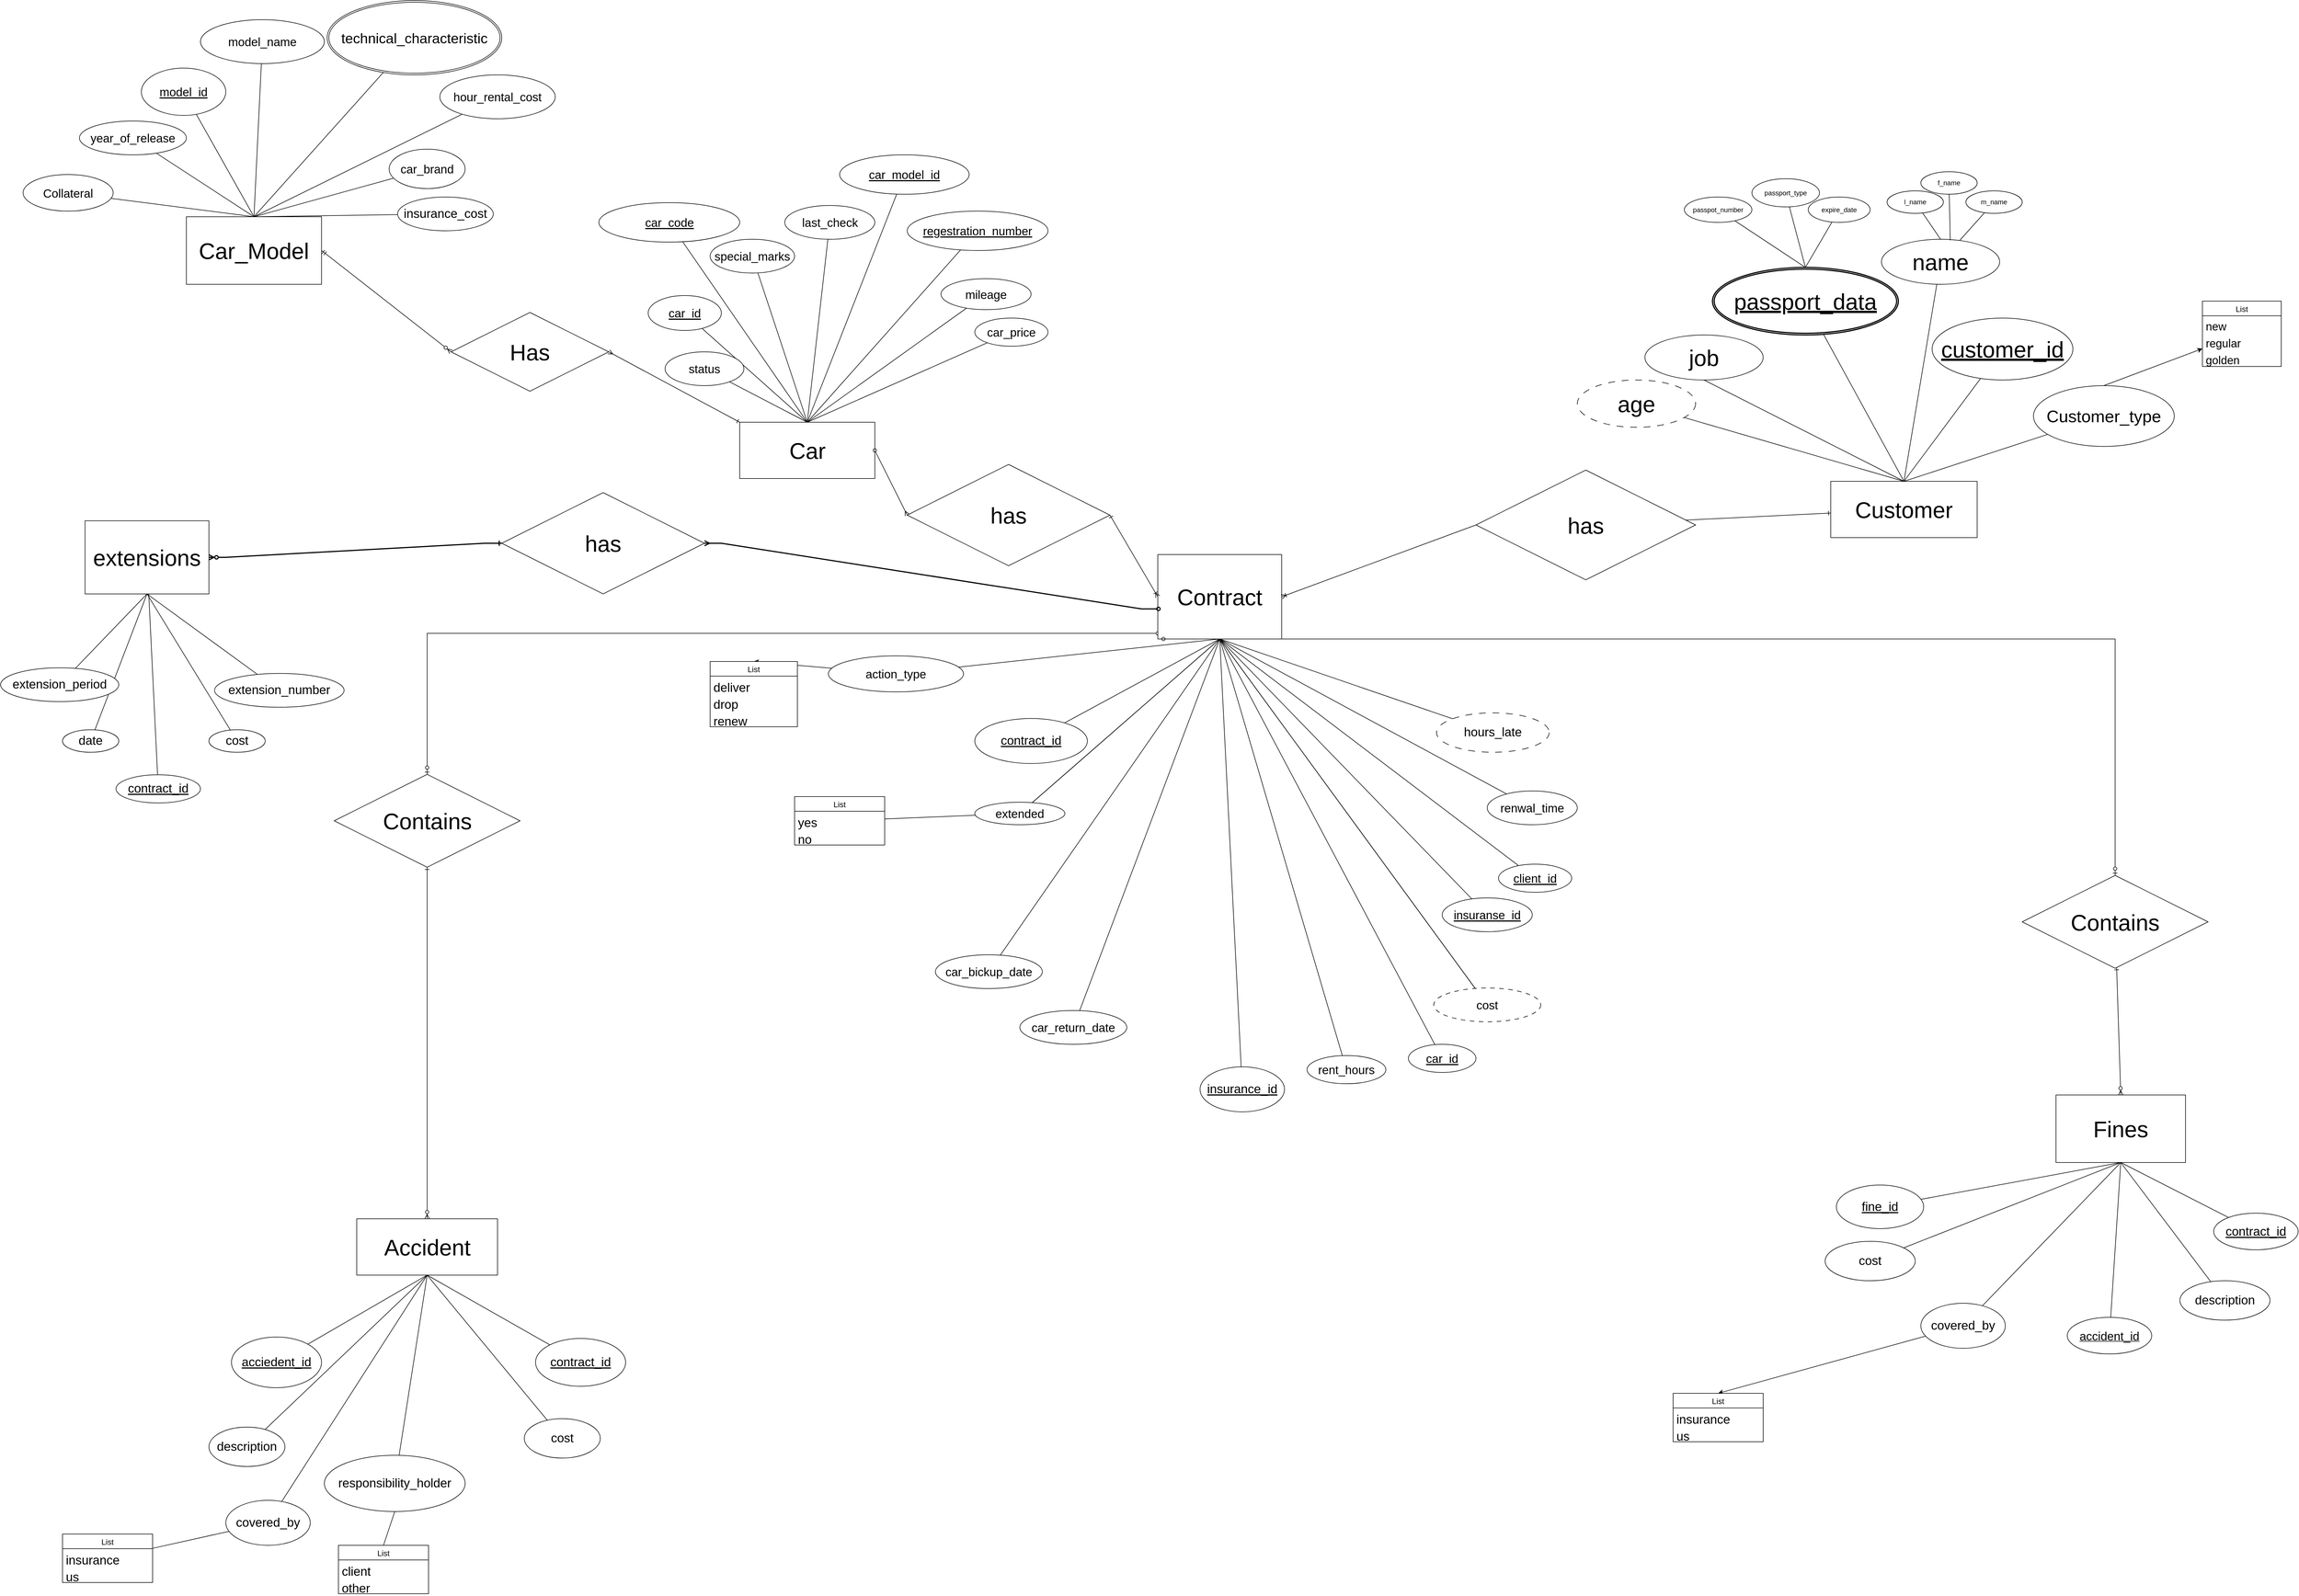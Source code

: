 <mxfile version="21.0.6" type="github">
  <diagram name="Page-1" id="c5Qs1fe_TahpSrvyswAb">
    <mxGraphModel dx="5080" dy="3020" grid="1" gridSize="10" guides="1" tooltips="1" connect="1" arrows="1" fold="1" page="1" pageScale="1" pageWidth="850" pageHeight="1100" math="0" shadow="0">
      <root>
        <mxCell id="0" />
        <mxCell id="1" parent="0" />
        <mxCell id="9st94taExiHI-cQ8P2Am-2" value="&lt;font style=&quot;font-size: 40px;&quot;&gt;Car_Model&lt;/font&gt;" style="whiteSpace=wrap;html=1;align=center;fontSize=21;" parent="1" vertex="1">
          <mxGeometry x="-1300" y="180" width="240" height="120" as="geometry" />
        </mxCell>
        <mxCell id="9st94taExiHI-cQ8P2Am-3" value="Car" style="whiteSpace=wrap;html=1;align=center;fontSize=40;" parent="1" vertex="1">
          <mxGeometry x="-317.5" y="545" width="240" height="100" as="geometry" />
        </mxCell>
        <mxCell id="WcMCKvuQIxu4KhQ1qgUN-300" style="rounded=0;orthogonalLoop=1;jettySize=auto;html=1;endArrow=none;endFill=0;startArrow=ERone;startFill=0;" edge="1" parent="1" source="wySBqlVNY9lb9sF1hxtn-12" target="WcMCKvuQIxu4KhQ1qgUN-299">
          <mxGeometry relative="1" as="geometry" />
        </mxCell>
        <mxCell id="wySBqlVNY9lb9sF1hxtn-12" value="&lt;font style=&quot;font-size: 40px;&quot;&gt;Customer&lt;/font&gt;" style="whiteSpace=wrap;html=1;align=center;fontSize=21;" parent="1" vertex="1">
          <mxGeometry x="1620" y="650" width="260" height="100" as="geometry" />
        </mxCell>
        <mxCell id="jrU6bskP71OSV7Gtdk1E-281" style="rounded=0;orthogonalLoop=1;jettySize=auto;html=1;fontSize=40;exitX=0.5;exitY=0;exitDx=0;exitDy=0;" parent="1" target="jrU6bskP71OSV7Gtdk1E-282" edge="1" source="WcMCKvuQIxu4KhQ1qgUN-325">
          <mxGeometry relative="1" as="geometry">
            <mxPoint x="1530" y="-149" as="targetPoint" />
            <mxPoint x="1530" y="31" as="sourcePoint" />
          </mxGeometry>
        </mxCell>
        <mxCell id="WcMCKvuQIxu4KhQ1qgUN-371" style="rounded=0;orthogonalLoop=1;jettySize=auto;html=1;entryX=0.5;entryY=0;entryDx=0;entryDy=0;edgeStyle=orthogonalEdgeStyle;endArrow=ERzeroToOne;endFill=0;startArrow=oval;startFill=0;" edge="1" parent="1" source="wySBqlVNY9lb9sF1hxtn-14" target="WcMCKvuQIxu4KhQ1qgUN-374">
          <mxGeometry relative="1" as="geometry">
            <Array as="points">
              <mxPoint x="-872" y="920" />
            </Array>
          </mxGeometry>
        </mxCell>
        <mxCell id="wySBqlVNY9lb9sF1hxtn-14" value="Contract" style="whiteSpace=wrap;html=1;align=center;fontSize=40;" parent="1" vertex="1">
          <mxGeometry x="425" y="780" width="220" height="150" as="geometry" />
        </mxCell>
        <mxCell id="jrU6bskP71OSV7Gtdk1E-21" value="" style="fontSize=12;html=1;endArrow=ERoneToMany;endFill=0;rounded=0;exitX=1;exitY=0.5;exitDx=0;exitDy=0;entryX=0;entryY=0.5;entryDx=0;entryDy=0;startArrow=ERone;startFill=0;" parent="1" source="WcMCKvuQIxu4KhQ1qgUN-200" target="wySBqlVNY9lb9sF1hxtn-14" edge="1">
          <mxGeometry width="100" height="100" relative="1" as="geometry">
            <mxPoint x="400" y="290" as="sourcePoint" />
            <mxPoint x="500" y="190" as="targetPoint" />
          </mxGeometry>
        </mxCell>
        <mxCell id="jrU6bskP71OSV7Gtdk1E-22" value="" style="fontSize=12;html=1;endArrow=ERoneToMany;endFill=0;rounded=0;exitX=0;exitY=0.5;exitDx=0;exitDy=0;entryX=1;entryY=0.5;entryDx=0;entryDy=0;" parent="1" source="WcMCKvuQIxu4KhQ1qgUN-299" target="wySBqlVNY9lb9sF1hxtn-14" edge="1">
          <mxGeometry width="100" height="100" relative="1" as="geometry">
            <mxPoint x="400" y="290" as="sourcePoint" />
            <mxPoint x="500" y="190" as="targetPoint" />
          </mxGeometry>
        </mxCell>
        <mxCell id="jrU6bskP71OSV7Gtdk1E-36" style="rounded=0;orthogonalLoop=1;jettySize=auto;html=1;fontSize=21;endArrow=none;endFill=0;entryX=0.5;entryY=0;entryDx=0;entryDy=0;" parent="1" source="jrU6bskP71OSV7Gtdk1E-35" target="9st94taExiHI-cQ8P2Am-2" edge="1">
          <mxGeometry relative="1" as="geometry" />
        </mxCell>
        <mxCell id="jrU6bskP71OSV7Gtdk1E-35" value="year_of_release" style="ellipse;whiteSpace=wrap;html=1;align=center;fontSize=21;" parent="1" vertex="1">
          <mxGeometry x="-1490" y="10" width="190" height="60" as="geometry" />
        </mxCell>
        <mxCell id="jrU6bskP71OSV7Gtdk1E-42" style="rounded=0;orthogonalLoop=1;jettySize=auto;html=1;entryX=0.5;entryY=0;entryDx=0;entryDy=0;fontSize=21;endArrow=none;endFill=0;" parent="1" source="jrU6bskP71OSV7Gtdk1E-38" target="9st94taExiHI-cQ8P2Am-2" edge="1">
          <mxGeometry relative="1" as="geometry" />
        </mxCell>
        <mxCell id="jrU6bskP71OSV7Gtdk1E-38" value="model_name" style="ellipse;whiteSpace=wrap;html=1;align=center;fontSize=21;" parent="1" vertex="1">
          <mxGeometry x="-1275" y="-170" width="220" height="78" as="geometry" />
        </mxCell>
        <mxCell id="jrU6bskP71OSV7Gtdk1E-44" style="rounded=0;orthogonalLoop=1;jettySize=auto;html=1;entryX=0.5;entryY=0;entryDx=0;entryDy=0;fontSize=21;endArrow=none;endFill=0;" parent="1" source="jrU6bskP71OSV7Gtdk1E-39" target="9st94taExiHI-cQ8P2Am-2" edge="1">
          <mxGeometry relative="1" as="geometry" />
        </mxCell>
        <mxCell id="jrU6bskP71OSV7Gtdk1E-39" value="car_brand" style="ellipse;whiteSpace=wrap;html=1;align=center;fontSize=21;" parent="1" vertex="1">
          <mxGeometry x="-940" y="60" width="135" height="70" as="geometry" />
        </mxCell>
        <mxCell id="jrU6bskP71OSV7Gtdk1E-41" style="rounded=0;orthogonalLoop=1;jettySize=auto;html=1;entryX=0.5;entryY=0;entryDx=0;entryDy=0;fontSize=21;endArrow=none;endFill=0;" parent="1" source="jrU6bskP71OSV7Gtdk1E-40" target="9st94taExiHI-cQ8P2Am-2" edge="1">
          <mxGeometry relative="1" as="geometry" />
        </mxCell>
        <mxCell id="jrU6bskP71OSV7Gtdk1E-40" value="model_id" style="ellipse;whiteSpace=wrap;html=1;align=center;fontStyle=4;fontSize=21;" parent="1" vertex="1">
          <mxGeometry x="-1380" y="-84" width="150" height="84" as="geometry" />
        </mxCell>
        <mxCell id="jrU6bskP71OSV7Gtdk1E-55" style="rounded=0;orthogonalLoop=1;jettySize=auto;html=1;fontSize=21;endArrow=none;endFill=0;entryX=0.5;entryY=0;entryDx=0;entryDy=0;" parent="1" source="jrU6bskP71OSV7Gtdk1E-45" target="9st94taExiHI-cQ8P2Am-3" edge="1">
          <mxGeometry relative="1" as="geometry" />
        </mxCell>
        <mxCell id="jrU6bskP71OSV7Gtdk1E-45" value="car_model_id" style="ellipse;whiteSpace=wrap;html=1;align=center;fontStyle=4;fontSize=21;" parent="1" vertex="1">
          <mxGeometry x="-140" y="70" width="230" height="70" as="geometry" />
        </mxCell>
        <mxCell id="jrU6bskP71OSV7Gtdk1E-57" style="rounded=0;orthogonalLoop=1;jettySize=auto;html=1;entryX=0.5;entryY=0;entryDx=0;entryDy=0;fontSize=21;endArrow=none;endFill=0;" parent="1" source="jrU6bskP71OSV7Gtdk1E-48" target="9st94taExiHI-cQ8P2Am-3" edge="1">
          <mxGeometry relative="1" as="geometry" />
        </mxCell>
        <mxCell id="jrU6bskP71OSV7Gtdk1E-48" value="mileage" style="ellipse;whiteSpace=wrap;html=1;align=center;fontSize=21;" parent="1" vertex="1">
          <mxGeometry x="40" y="290" width="160" height="55" as="geometry" />
        </mxCell>
        <mxCell id="jrU6bskP71OSV7Gtdk1E-59" style="rounded=0;orthogonalLoop=1;jettySize=auto;html=1;fontSize=21;endArrow=none;endFill=0;entryX=0.5;entryY=0;entryDx=0;entryDy=0;" parent="1" source="jrU6bskP71OSV7Gtdk1E-49" target="9st94taExiHI-cQ8P2Am-3" edge="1">
          <mxGeometry relative="1" as="geometry" />
        </mxCell>
        <mxCell id="jrU6bskP71OSV7Gtdk1E-49" value="&lt;u&gt;regestration_number&lt;/u&gt;" style="ellipse;whiteSpace=wrap;html=1;align=center;fontSize=21;" parent="1" vertex="1">
          <mxGeometry x="-20" y="170" width="250" height="70" as="geometry" />
        </mxCell>
        <mxCell id="jrU6bskP71OSV7Gtdk1E-61" style="rounded=0;orthogonalLoop=1;jettySize=auto;html=1;entryX=0.5;entryY=0;entryDx=0;entryDy=0;fontSize=21;endArrow=none;endFill=0;" parent="1" source="jrU6bskP71OSV7Gtdk1E-50" target="9st94taExiHI-cQ8P2Am-2" edge="1">
          <mxGeometry relative="1" as="geometry" />
        </mxCell>
        <mxCell id="jrU6bskP71OSV7Gtdk1E-50" value="hour_rental_cost" style="ellipse;whiteSpace=wrap;html=1;align=center;fontSize=21;" parent="1" vertex="1">
          <mxGeometry x="-850" y="-72" width="205" height="78" as="geometry" />
        </mxCell>
        <mxCell id="jrU6bskP71OSV7Gtdk1E-58" style="rounded=0;orthogonalLoop=1;jettySize=auto;html=1;entryX=0.5;entryY=0;entryDx=0;entryDy=0;fontSize=21;endArrow=none;endFill=0;" parent="1" source="jrU6bskP71OSV7Gtdk1E-51" target="9st94taExiHI-cQ8P2Am-3" edge="1">
          <mxGeometry relative="1" as="geometry" />
        </mxCell>
        <mxCell id="jrU6bskP71OSV7Gtdk1E-51" value="car_price" style="ellipse;whiteSpace=wrap;html=1;align=center;fontSize=21;" parent="1" vertex="1">
          <mxGeometry x="100" y="360" width="130" height="50" as="geometry" />
        </mxCell>
        <mxCell id="jrU6bskP71OSV7Gtdk1E-56" style="rounded=0;orthogonalLoop=1;jettySize=auto;html=1;fontSize=21;endArrow=none;endFill=0;entryX=0.5;entryY=0;entryDx=0;entryDy=0;" parent="1" source="jrU6bskP71OSV7Gtdk1E-52" target="9st94taExiHI-cQ8P2Am-3" edge="1">
          <mxGeometry relative="1" as="geometry" />
        </mxCell>
        <mxCell id="jrU6bskP71OSV7Gtdk1E-52" value="car_id" style="ellipse;whiteSpace=wrap;html=1;align=center;fontStyle=4;fontSize=21;" parent="1" vertex="1">
          <mxGeometry x="-480" y="320" width="130" height="62" as="geometry" />
        </mxCell>
        <mxCell id="jrU6bskP71OSV7Gtdk1E-53" value="" style="fontSize=12;html=1;endArrow=ERone;startArrow=ERmany;rounded=0;exitX=1;exitY=0.5;exitDx=0;exitDy=0;startFill=0;endFill=0;entryX=0;entryY=0;entryDx=0;entryDy=0;" parent="1" source="WcMCKvuQIxu4KhQ1qgUN-1" target="9st94taExiHI-cQ8P2Am-3" edge="1">
          <mxGeometry width="100" height="100" relative="1" as="geometry">
            <mxPoint x="-720" y="210" as="sourcePoint" />
            <mxPoint x="-280" y="700" as="targetPoint" />
          </mxGeometry>
        </mxCell>
        <mxCell id="jrU6bskP71OSV7Gtdk1E-66" style="rounded=0;orthogonalLoop=1;jettySize=auto;html=1;fontSize=21;endArrow=none;endFill=0;entryX=0.5;entryY=0;entryDx=0;entryDy=0;" parent="1" source="WcMCKvuQIxu4KhQ1qgUN-400" target="9st94taExiHI-cQ8P2Am-2" edge="1">
          <mxGeometry relative="1" as="geometry">
            <mxPoint x="-1052.629" y="8.846" as="sourcePoint" />
            <mxPoint x="-685" y="220" as="targetPoint" />
          </mxGeometry>
        </mxCell>
        <mxCell id="jrU6bskP71OSV7Gtdk1E-70" style="rounded=0;orthogonalLoop=1;jettySize=auto;html=1;entryX=0.5;entryY=0;entryDx=0;entryDy=0;fontSize=21;endArrow=none;endFill=0;" parent="1" source="jrU6bskP71OSV7Gtdk1E-67" target="9st94taExiHI-cQ8P2Am-3" edge="1">
          <mxGeometry relative="1" as="geometry" />
        </mxCell>
        <mxCell id="jrU6bskP71OSV7Gtdk1E-67" value="last_check" style="ellipse;whiteSpace=wrap;html=1;align=center;fontSize=21;" parent="1" vertex="1">
          <mxGeometry x="-237.5" y="160" width="160" height="60" as="geometry" />
        </mxCell>
        <mxCell id="jrU6bskP71OSV7Gtdk1E-74" style="rounded=0;orthogonalLoop=1;jettySize=auto;html=1;entryX=0.5;entryY=0;entryDx=0;entryDy=0;fontSize=21;endArrow=none;endFill=0;" parent="1" source="jrU6bskP71OSV7Gtdk1E-73" target="9st94taExiHI-cQ8P2Am-3" edge="1">
          <mxGeometry relative="1" as="geometry" />
        </mxCell>
        <mxCell id="jrU6bskP71OSV7Gtdk1E-73" value="special_marks" style="ellipse;whiteSpace=wrap;html=1;align=center;fontSize=21;" parent="1" vertex="1">
          <mxGeometry x="-370" y="220" width="150" height="60" as="geometry" />
        </mxCell>
        <mxCell id="jrU6bskP71OSV7Gtdk1E-78" style="rounded=0;orthogonalLoop=1;jettySize=auto;html=1;fontSize=21;endArrow=none;endFill=0;entryX=0.5;entryY=0;entryDx=0;entryDy=0;" parent="1" source="jrU6bskP71OSV7Gtdk1E-76" target="9st94taExiHI-cQ8P2Am-3" edge="1">
          <mxGeometry relative="1" as="geometry" />
        </mxCell>
        <mxCell id="jrU6bskP71OSV7Gtdk1E-76" value="status" style="ellipse;whiteSpace=wrap;html=1;align=center;fontSize=21;" parent="1" vertex="1">
          <mxGeometry x="-450" y="420" width="140" height="60" as="geometry" />
        </mxCell>
        <mxCell id="jrU6bskP71OSV7Gtdk1E-105" style="rounded=0;orthogonalLoop=1;jettySize=auto;html=1;fontSize=21;endArrow=none;endFill=0;entryX=0.5;entryY=1;entryDx=0;entryDy=0;" parent="1" source="jrU6bskP71OSV7Gtdk1E-88" target="wySBqlVNY9lb9sF1hxtn-14" edge="1">
          <mxGeometry relative="1" as="geometry">
            <mxPoint x="560" y="970" as="targetPoint" />
          </mxGeometry>
        </mxCell>
        <mxCell id="jrU6bskP71OSV7Gtdk1E-88" value="rent_hours" style="ellipse;whiteSpace=wrap;html=1;align=center;fontSize=21;" parent="1" vertex="1">
          <mxGeometry x="690" y="1670" width="140" height="50" as="geometry" />
        </mxCell>
        <mxCell id="jrU6bskP71OSV7Gtdk1E-98" style="rounded=0;orthogonalLoop=1;jettySize=auto;html=1;fontSize=21;endArrow=none;endFill=0;entryX=0.5;entryY=1;entryDx=0;entryDy=0;" parent="1" source="jrU6bskP71OSV7Gtdk1E-89" target="wySBqlVNY9lb9sF1hxtn-14" edge="1">
          <mxGeometry relative="1" as="geometry">
            <mxPoint x="500" y="960" as="targetPoint" />
          </mxGeometry>
        </mxCell>
        <mxCell id="jrU6bskP71OSV7Gtdk1E-89" value="car_return_date" style="ellipse;whiteSpace=wrap;html=1;align=center;fontSize=21;" parent="1" vertex="1">
          <mxGeometry x="180" y="1590" width="190" height="60" as="geometry" />
        </mxCell>
        <mxCell id="jrU6bskP71OSV7Gtdk1E-106" style="rounded=0;orthogonalLoop=1;jettySize=auto;html=1;fontSize=21;endArrow=none;endFill=0;entryX=0.5;entryY=1;entryDx=0;entryDy=0;" parent="1" source="jrU6bskP71OSV7Gtdk1E-90" target="wySBqlVNY9lb9sF1hxtn-14" edge="1">
          <mxGeometry relative="1" as="geometry">
            <mxPoint x="670" y="890" as="targetPoint" />
          </mxGeometry>
        </mxCell>
        <mxCell id="jrU6bskP71OSV7Gtdk1E-90" value="car_id" style="ellipse;whiteSpace=wrap;html=1;align=center;fontStyle=4;fontSize=21;" parent="1" vertex="1">
          <mxGeometry x="870" y="1650" width="120" height="50" as="geometry" />
        </mxCell>
        <mxCell id="jrU6bskP71OSV7Gtdk1E-107" style="rounded=0;orthogonalLoop=1;jettySize=auto;html=1;fontSize=21;endArrow=none;endFill=0;entryX=0.5;entryY=1;entryDx=0;entryDy=0;" parent="1" source="jrU6bskP71OSV7Gtdk1E-91" target="wySBqlVNY9lb9sF1hxtn-14" edge="1">
          <mxGeometry relative="1" as="geometry">
            <mxPoint x="690" y="920" as="targetPoint" />
          </mxGeometry>
        </mxCell>
        <mxCell id="jrU6bskP71OSV7Gtdk1E-91" value="client_id" style="ellipse;whiteSpace=wrap;html=1;align=center;fontStyle=4;fontSize=21;" parent="1" vertex="1">
          <mxGeometry x="1030" y="1330" width="130" height="50" as="geometry" />
        </mxCell>
        <mxCell id="jrU6bskP71OSV7Gtdk1E-104" style="rounded=0;orthogonalLoop=1;jettySize=auto;html=1;fontSize=21;endArrow=none;endFill=0;entryX=0.5;entryY=1;entryDx=0;entryDy=0;" parent="1" source="jrU6bskP71OSV7Gtdk1E-92" target="wySBqlVNY9lb9sF1hxtn-14" edge="1">
          <mxGeometry relative="1" as="geometry">
            <mxPoint x="580" y="1010" as="targetPoint" />
          </mxGeometry>
        </mxCell>
        <mxCell id="jrU6bskP71OSV7Gtdk1E-92" value="insuranse_id" style="ellipse;whiteSpace=wrap;html=1;align=center;fontStyle=4;fontSize=21;" parent="1" vertex="1">
          <mxGeometry x="930" y="1390" width="160" height="60" as="geometry" />
        </mxCell>
        <mxCell id="jrU6bskP71OSV7Gtdk1E-101" style="rounded=0;orthogonalLoop=1;jettySize=auto;html=1;fontSize=21;endArrow=none;endFill=0;entryX=0.5;entryY=1;entryDx=0;entryDy=0;" parent="1" source="jrU6bskP71OSV7Gtdk1E-93" target="wySBqlVNY9lb9sF1hxtn-14" edge="1">
          <mxGeometry relative="1" as="geometry">
            <mxPoint x="560" y="1020" as="targetPoint" />
          </mxGeometry>
        </mxCell>
        <mxCell id="jrU6bskP71OSV7Gtdk1E-93" value="cost" style="ellipse;whiteSpace=wrap;html=1;align=center;fontSize=21;dashed=1;dashPattern=8 8;" parent="1" vertex="1">
          <mxGeometry x="915" y="1550" width="190" height="60" as="geometry" />
        </mxCell>
        <mxCell id="jrU6bskP71OSV7Gtdk1E-100" style="rounded=0;orthogonalLoop=1;jettySize=auto;html=1;fontSize=21;endArrow=none;endFill=0;entryX=0.5;entryY=1;entryDx=0;entryDy=0;" parent="1" source="jrU6bskP71OSV7Gtdk1E-94" target="wySBqlVNY9lb9sF1hxtn-14" edge="1">
          <mxGeometry relative="1" as="geometry">
            <mxPoint x="670" y="940" as="targetPoint" />
          </mxGeometry>
        </mxCell>
        <mxCell id="jrU6bskP71OSV7Gtdk1E-133" style="rounded=0;orthogonalLoop=1;jettySize=auto;html=1;entryX=0.5;entryY=0;entryDx=0;entryDy=0;fontSize=34;" parent="1" source="jrU6bskP71OSV7Gtdk1E-94" target="jrU6bskP71OSV7Gtdk1E-128" edge="1">
          <mxGeometry relative="1" as="geometry" />
        </mxCell>
        <mxCell id="jrU6bskP71OSV7Gtdk1E-94" value="action_type" style="ellipse;whiteSpace=wrap;html=1;align=center;fontSize=21;" parent="1" vertex="1">
          <mxGeometry x="-160" y="960" width="240" height="64" as="geometry" />
        </mxCell>
        <mxCell id="jrU6bskP71OSV7Gtdk1E-99" style="rounded=0;orthogonalLoop=1;jettySize=auto;html=1;fontSize=21;endArrow=none;endFill=0;entryX=0.5;entryY=1;entryDx=0;entryDy=0;" parent="1" source="jrU6bskP71OSV7Gtdk1E-95" edge="1" target="wySBqlVNY9lb9sF1hxtn-14">
          <mxGeometry relative="1" as="geometry">
            <mxPoint x="570" y="970" as="targetPoint" />
          </mxGeometry>
        </mxCell>
        <mxCell id="WcMCKvuQIxu4KhQ1qgUN-158" value="" style="rounded=0;orthogonalLoop=1;jettySize=auto;html=1;exitX=0.5;exitY=1;exitDx=0;exitDy=0;endArrow=none;endFill=0;" edge="1" parent="1" source="wySBqlVNY9lb9sF1hxtn-14" target="jrU6bskP71OSV7Gtdk1E-93">
          <mxGeometry relative="1" as="geometry" />
        </mxCell>
        <mxCell id="jrU6bskP71OSV7Gtdk1E-95" value="renwal_time" style="ellipse;whiteSpace=wrap;html=1;align=center;fontSize=21;" parent="1" vertex="1">
          <mxGeometry x="1010" y="1200" width="160" height="60" as="geometry" />
        </mxCell>
        <mxCell id="jrU6bskP71OSV7Gtdk1E-103" style="rounded=0;orthogonalLoop=1;jettySize=auto;html=1;fontSize=21;endArrow=none;endFill=0;entryX=0.5;entryY=1;entryDx=0;entryDy=0;" parent="1" source="jrU6bskP71OSV7Gtdk1E-96" target="wySBqlVNY9lb9sF1hxtn-14" edge="1">
          <mxGeometry relative="1" as="geometry">
            <mxPoint x="520" y="960" as="targetPoint" />
          </mxGeometry>
        </mxCell>
        <mxCell id="jrU6bskP71OSV7Gtdk1E-134" style="rounded=0;orthogonalLoop=1;jettySize=auto;html=1;fontSize=22;endArrow=none;endFill=0;" parent="1" source="jrU6bskP71OSV7Gtdk1E-96" target="jrU6bskP71OSV7Gtdk1E-135" edge="1">
          <mxGeometry relative="1" as="geometry">
            <mxPoint x="390" y="1910" as="targetPoint" />
          </mxGeometry>
        </mxCell>
        <mxCell id="jrU6bskP71OSV7Gtdk1E-96" value="extended" style="ellipse;whiteSpace=wrap;html=1;align=center;fontSize=21;" parent="1" vertex="1">
          <mxGeometry x="100" y="1220" width="160" height="40" as="geometry" />
        </mxCell>
        <mxCell id="jrU6bskP71OSV7Gtdk1E-124" value="&lt;font style=&quot;font-size: 40px;&quot;&gt;extensions&lt;/font&gt;" style="whiteSpace=wrap;html=1;align=center;fontSize=21;" parent="1" vertex="1">
          <mxGeometry x="-1480" y="720" width="220" height="130" as="geometry" />
        </mxCell>
        <mxCell id="jrU6bskP71OSV7Gtdk1E-126" value="" style="edgeStyle=entityRelationEdgeStyle;fontSize=12;html=1;endArrow=ERzeroToMany;startArrow=ERone;rounded=0;entryX=1;entryY=0.5;entryDx=0;entryDy=0;exitX=0;exitY=0.5;exitDx=0;exitDy=0;startFill=0;endFill=0;strokeWidth=2;" parent="1" source="WcMCKvuQIxu4KhQ1qgUN-372" target="jrU6bskP71OSV7Gtdk1E-124" edge="1">
          <mxGeometry width="100" height="100" relative="1" as="geometry">
            <mxPoint x="430" y="940" as="sourcePoint" />
            <mxPoint x="1035" y="390" as="targetPoint" />
          </mxGeometry>
        </mxCell>
        <mxCell id="jrU6bskP71OSV7Gtdk1E-128" value="List" style="swimlane;fontStyle=0;childLayout=stackLayout;horizontal=1;startSize=26;horizontalStack=0;resizeParent=1;resizeParentMax=0;resizeLast=0;collapsible=1;marginBottom=0;align=center;fontSize=14;" parent="1" vertex="1">
          <mxGeometry x="-370" y="970" width="155" height="116" as="geometry" />
        </mxCell>
        <mxCell id="jrU6bskP71OSV7Gtdk1E-129" value="deliver" style="text;strokeColor=none;fillColor=none;spacingLeft=4;spacingRight=4;overflow=hidden;rotatable=0;points=[[0,0.5],[1,0.5]];portConstraint=eastwest;fontSize=22;" parent="jrU6bskP71OSV7Gtdk1E-128" vertex="1">
          <mxGeometry y="26" width="155" height="30" as="geometry" />
        </mxCell>
        <mxCell id="jrU6bskP71OSV7Gtdk1E-130" value="drop" style="text;strokeColor=none;fillColor=none;spacingLeft=4;spacingRight=4;overflow=hidden;rotatable=0;points=[[0,0.5],[1,0.5]];portConstraint=eastwest;fontSize=22;" parent="jrU6bskP71OSV7Gtdk1E-128" vertex="1">
          <mxGeometry y="56" width="155" height="30" as="geometry" />
        </mxCell>
        <mxCell id="jrU6bskP71OSV7Gtdk1E-131" value="renew" style="text;strokeColor=none;fillColor=none;spacingLeft=4;spacingRight=4;overflow=hidden;rotatable=0;points=[[0,0.5],[1,0.5]];portConstraint=eastwest;fontSize=22;" parent="jrU6bskP71OSV7Gtdk1E-128" vertex="1">
          <mxGeometry y="86" width="155" height="30" as="geometry" />
        </mxCell>
        <mxCell id="jrU6bskP71OSV7Gtdk1E-135" value="List" style="swimlane;fontStyle=0;childLayout=stackLayout;horizontal=1;startSize=26;horizontalStack=0;resizeParent=1;resizeParentMax=0;resizeLast=0;collapsible=1;marginBottom=0;align=center;fontSize=14;" parent="1" vertex="1">
          <mxGeometry x="-220" y="1210" width="160" height="86" as="geometry" />
        </mxCell>
        <mxCell id="jrU6bskP71OSV7Gtdk1E-136" value="yes" style="text;strokeColor=none;fillColor=none;spacingLeft=4;spacingRight=4;overflow=hidden;rotatable=0;points=[[0,0.5],[1,0.5]];portConstraint=eastwest;fontSize=22;" parent="jrU6bskP71OSV7Gtdk1E-135" vertex="1">
          <mxGeometry y="26" width="160" height="30" as="geometry" />
        </mxCell>
        <mxCell id="jrU6bskP71OSV7Gtdk1E-137" value="no" style="text;strokeColor=none;fillColor=none;spacingLeft=4;spacingRight=4;overflow=hidden;rotatable=0;points=[[0,0.5],[1,0.5]];portConstraint=eastwest;fontSize=22;" parent="jrU6bskP71OSV7Gtdk1E-135" vertex="1">
          <mxGeometry y="56" width="160" height="30" as="geometry" />
        </mxCell>
        <mxCell id="jrU6bskP71OSV7Gtdk1E-141" style="rounded=0;orthogonalLoop=1;jettySize=auto;html=1;fontSize=22;endArrow=none;endFill=0;entryX=0.5;entryY=1;entryDx=0;entryDy=0;" parent="1" source="jrU6bskP71OSV7Gtdk1E-140" target="wySBqlVNY9lb9sF1hxtn-14" edge="1">
          <mxGeometry relative="1" as="geometry">
            <mxPoint x="535" y="960" as="targetPoint" />
          </mxGeometry>
        </mxCell>
        <mxCell id="jrU6bskP71OSV7Gtdk1E-140" value="contract_id" style="ellipse;whiteSpace=wrap;html=1;align=center;fontStyle=4;fontSize=22;" parent="1" vertex="1">
          <mxGeometry x="100" y="1071.25" width="200" height="80" as="geometry" />
        </mxCell>
        <mxCell id="jrU6bskP71OSV7Gtdk1E-156" style="rounded=0;orthogonalLoop=1;jettySize=auto;html=1;entryX=0.5;entryY=1;entryDx=0;entryDy=0;fontSize=22;endArrow=none;endFill=0;" parent="1" source="jrU6bskP71OSV7Gtdk1E-162" target="jrU6bskP71OSV7Gtdk1E-124" edge="1">
          <mxGeometry relative="1" as="geometry">
            <mxPoint x="-165.0" y="-1008.707" as="sourcePoint" />
          </mxGeometry>
        </mxCell>
        <mxCell id="jrU6bskP71OSV7Gtdk1E-159" style="rounded=0;orthogonalLoop=1;jettySize=auto;html=1;entryX=0.5;entryY=1;entryDx=0;entryDy=0;fontSize=22;endArrow=none;endFill=0;" parent="1" source="jrU6bskP71OSV7Gtdk1E-147" target="jrU6bskP71OSV7Gtdk1E-124" edge="1">
          <mxGeometry relative="1" as="geometry" />
        </mxCell>
        <mxCell id="jrU6bskP71OSV7Gtdk1E-147" value="date" style="ellipse;whiteSpace=wrap;html=1;align=center;fontSize=22;" parent="1" vertex="1">
          <mxGeometry x="-1520" y="1091.25" width="100" height="40" as="geometry" />
        </mxCell>
        <mxCell id="jrU6bskP71OSV7Gtdk1E-158" style="rounded=0;orthogonalLoop=1;jettySize=auto;html=1;entryX=0.5;entryY=1;entryDx=0;entryDy=0;fontSize=22;endArrow=none;endFill=0;" parent="1" source="jrU6bskP71OSV7Gtdk1E-148" target="jrU6bskP71OSV7Gtdk1E-124" edge="1">
          <mxGeometry relative="1" as="geometry" />
        </mxCell>
        <mxCell id="jrU6bskP71OSV7Gtdk1E-148" value="cost" style="ellipse;whiteSpace=wrap;html=1;align=center;fontSize=22;" parent="1" vertex="1">
          <mxGeometry x="-1260" y="1091.25" width="100" height="40" as="geometry" />
        </mxCell>
        <mxCell id="jrU6bskP71OSV7Gtdk1E-157" style="rounded=0;orthogonalLoop=1;jettySize=auto;html=1;entryX=0.5;entryY=1;entryDx=0;entryDy=0;fontSize=22;endArrow=none;endFill=0;" parent="1" source="jrU6bskP71OSV7Gtdk1E-149" target="jrU6bskP71OSV7Gtdk1E-124" edge="1">
          <mxGeometry relative="1" as="geometry" />
        </mxCell>
        <mxCell id="jrU6bskP71OSV7Gtdk1E-149" value="extension_period" style="ellipse;whiteSpace=wrap;html=1;align=center;fontSize=22;" parent="1" vertex="1">
          <mxGeometry x="-1630" y="981.25" width="210" height="60" as="geometry" />
        </mxCell>
        <mxCell id="jrU6bskP71OSV7Gtdk1E-161" style="rounded=0;orthogonalLoop=1;jettySize=auto;html=1;fontSize=22;endArrow=none;endFill=0;" parent="1" source="jrU6bskP71OSV7Gtdk1E-160" target="jrU6bskP71OSV7Gtdk1E-124" edge="1">
          <mxGeometry relative="1" as="geometry" />
        </mxCell>
        <mxCell id="jrU6bskP71OSV7Gtdk1E-160" value="contract_id" style="ellipse;whiteSpace=wrap;html=1;align=center;fontStyle=4;fontSize=22;" parent="1" vertex="1">
          <mxGeometry x="-1425" y="1171.25" width="150" height="50" as="geometry" />
        </mxCell>
        <mxCell id="jrU6bskP71OSV7Gtdk1E-162" value="extension_number" style="ellipse;whiteSpace=wrap;html=1;align=center;fontSize=22;" parent="1" vertex="1">
          <mxGeometry x="-1250" y="991.25" width="230" height="60" as="geometry" />
        </mxCell>
        <mxCell id="WcMCKvuQIxu4KhQ1qgUN-362" style="rounded=0;orthogonalLoop=1;jettySize=auto;html=1;entryX=0.5;entryY=1;entryDx=0;entryDy=0;endArrow=none;endFill=0;" edge="1" parent="1" source="jrU6bskP71OSV7Gtdk1E-163" target="wySBqlVNY9lb9sF1hxtn-14">
          <mxGeometry relative="1" as="geometry" />
        </mxCell>
        <mxCell id="jrU6bskP71OSV7Gtdk1E-163" value="hours_late" style="ellipse;whiteSpace=wrap;html=1;align=center;fontSize=22;dashed=1;dashPattern=12 12;" parent="1" vertex="1">
          <mxGeometry x="920" y="1061.25" width="200" height="70" as="geometry" />
        </mxCell>
        <mxCell id="jrU6bskP71OSV7Gtdk1E-282" value="List" style="swimlane;fontStyle=0;childLayout=stackLayout;horizontal=1;startSize=26;horizontalStack=0;resizeParent=1;resizeParentMax=0;resizeLast=0;collapsible=1;marginBottom=0;align=center;fontSize=14;" parent="1" vertex="1">
          <mxGeometry x="2280" y="330" width="140" height="116" as="geometry" />
        </mxCell>
        <mxCell id="jrU6bskP71OSV7Gtdk1E-283" value="new" style="text;strokeColor=none;fillColor=none;spacingLeft=4;spacingRight=4;overflow=hidden;rotatable=0;points=[[0,0.5],[1,0.5]];portConstraint=eastwest;fontSize=20;" parent="jrU6bskP71OSV7Gtdk1E-282" vertex="1">
          <mxGeometry y="26" width="140" height="30" as="geometry" />
        </mxCell>
        <mxCell id="jrU6bskP71OSV7Gtdk1E-284" value="regular" style="text;strokeColor=none;fillColor=none;spacingLeft=4;spacingRight=4;overflow=hidden;rotatable=0;points=[[0,0.5],[1,0.5]];portConstraint=eastwest;fontSize=20;" parent="jrU6bskP71OSV7Gtdk1E-282" vertex="1">
          <mxGeometry y="56" width="140" height="30" as="geometry" />
        </mxCell>
        <mxCell id="jrU6bskP71OSV7Gtdk1E-285" value="golden" style="text;strokeColor=none;fillColor=none;spacingLeft=4;spacingRight=4;overflow=hidden;rotatable=0;points=[[0,0.5],[1,0.5]];portConstraint=eastwest;fontSize=20;" parent="jrU6bskP71OSV7Gtdk1E-282" vertex="1">
          <mxGeometry y="86" width="140" height="30" as="geometry" />
        </mxCell>
        <mxCell id="WcMCKvuQIxu4KhQ1qgUN-1" value="&lt;font style=&quot;font-size: 40px;&quot;&gt;Has&lt;/font&gt;" style="shape=rhombus;perimeter=rhombusPerimeter;whiteSpace=wrap;html=1;align=center;" vertex="1" parent="1">
          <mxGeometry x="-830" y="350" width="280" height="140" as="geometry" />
        </mxCell>
        <mxCell id="WcMCKvuQIxu4KhQ1qgUN-3" value="" style="fontSize=12;html=1;endArrow=ERzeroToMany;startArrow=ERmandOne;rounded=0;exitX=1;exitY=0.5;exitDx=0;exitDy=0;entryX=0;entryY=0.5;entryDx=0;entryDy=0;" edge="1" parent="1" source="9st94taExiHI-cQ8P2Am-2" target="WcMCKvuQIxu4KhQ1qgUN-1">
          <mxGeometry width="100" height="100" relative="1" as="geometry">
            <mxPoint x="-1010" y="420" as="sourcePoint" />
            <mxPoint x="-910" y="320" as="targetPoint" />
          </mxGeometry>
        </mxCell>
        <mxCell id="WcMCKvuQIxu4KhQ1qgUN-6" style="rounded=0;orthogonalLoop=1;jettySize=auto;html=1;entryX=0.5;entryY=0;entryDx=0;entryDy=0;endArrow=none;endFill=0;" edge="1" parent="1" source="WcMCKvuQIxu4KhQ1qgUN-5" target="9st94taExiHI-cQ8P2Am-2">
          <mxGeometry relative="1" as="geometry" />
        </mxCell>
        <mxCell id="WcMCKvuQIxu4KhQ1qgUN-5" value="&lt;font style=&quot;font-size: 21px;&quot;&gt;Collateral&lt;/font&gt;" style="ellipse;whiteSpace=wrap;html=1;align=center;" vertex="1" parent="1">
          <mxGeometry x="-1590" y="105" width="160" height="65" as="geometry" />
        </mxCell>
        <mxCell id="WcMCKvuQIxu4KhQ1qgUN-101" value="&lt;font style=&quot;font-size: 40px;&quot;&gt;Accident&lt;/font&gt;" style="whiteSpace=wrap;html=1;align=center;fontSize=21;" vertex="1" parent="1">
          <mxGeometry x="-997.5" y="1960" width="250" height="100" as="geometry" />
        </mxCell>
        <mxCell id="WcMCKvuQIxu4KhQ1qgUN-102" value="&lt;font style=&quot;font-size: 40px;&quot;&gt;Fines&lt;/font&gt;" style="whiteSpace=wrap;html=1;align=center;fontSize=21;" vertex="1" parent="1">
          <mxGeometry x="2020" y="1740" width="230" height="120" as="geometry" />
        </mxCell>
        <mxCell id="WcMCKvuQIxu4KhQ1qgUN-117" style="rounded=0;orthogonalLoop=1;jettySize=auto;html=1;entryX=0.5;entryY=1;entryDx=0;entryDy=0;fontSize=22;endArrow=none;endFill=0;" edge="1" parent="1" source="WcMCKvuQIxu4KhQ1qgUN-118" target="WcMCKvuQIxu4KhQ1qgUN-101">
          <mxGeometry relative="1" as="geometry" />
        </mxCell>
        <mxCell id="WcMCKvuQIxu4KhQ1qgUN-118" value="acciedent_id" style="ellipse;whiteSpace=wrap;html=1;align=center;fontStyle=4;fontSize=22;" vertex="1" parent="1">
          <mxGeometry x="-1220" y="2170" width="160" height="90" as="geometry" />
        </mxCell>
        <mxCell id="WcMCKvuQIxu4KhQ1qgUN-119" style="rounded=0;orthogonalLoop=1;jettySize=auto;html=1;entryX=0.5;entryY=1;entryDx=0;entryDy=0;fontSize=22;endArrow=none;endFill=0;" edge="1" parent="1" source="WcMCKvuQIxu4KhQ1qgUN-120" target="WcMCKvuQIxu4KhQ1qgUN-101">
          <mxGeometry relative="1" as="geometry" />
        </mxCell>
        <mxCell id="WcMCKvuQIxu4KhQ1qgUN-120" value="contract_id" style="ellipse;whiteSpace=wrap;html=1;align=center;fontStyle=4;fontSize=22;" vertex="1" parent="1">
          <mxGeometry x="-680" y="2172.5" width="160" height="85" as="geometry" />
        </mxCell>
        <mxCell id="WcMCKvuQIxu4KhQ1qgUN-121" style="rounded=0;orthogonalLoop=1;jettySize=auto;html=1;entryX=0.5;entryY=1;entryDx=0;entryDy=0;fontSize=22;endArrow=none;endFill=0;" edge="1" parent="1" source="WcMCKvuQIxu4KhQ1qgUN-122" target="WcMCKvuQIxu4KhQ1qgUN-101">
          <mxGeometry relative="1" as="geometry" />
        </mxCell>
        <mxCell id="WcMCKvuQIxu4KhQ1qgUN-122" value="description" style="ellipse;whiteSpace=wrap;html=1;align=center;fontSize=22;" vertex="1" parent="1">
          <mxGeometry x="-1260" y="2330" width="135" height="70" as="geometry" />
        </mxCell>
        <mxCell id="WcMCKvuQIxu4KhQ1qgUN-123" style="rounded=0;orthogonalLoop=1;jettySize=auto;html=1;entryX=0.5;entryY=1;entryDx=0;entryDy=0;fontSize=22;endArrow=none;endFill=0;" edge="1" parent="1" source="WcMCKvuQIxu4KhQ1qgUN-124" target="WcMCKvuQIxu4KhQ1qgUN-101">
          <mxGeometry relative="1" as="geometry" />
        </mxCell>
        <mxCell id="WcMCKvuQIxu4KhQ1qgUN-124" value="cost" style="ellipse;whiteSpace=wrap;html=1;align=center;fontSize=22;" vertex="1" parent="1">
          <mxGeometry x="-700" y="2315" width="135" height="70" as="geometry" />
        </mxCell>
        <mxCell id="WcMCKvuQIxu4KhQ1qgUN-125" style="rounded=0;orthogonalLoop=1;jettySize=auto;html=1;fontSize=40;endArrow=none;endFill=0;entryX=0.5;entryY=1;entryDx=0;entryDy=0;" edge="1" parent="1" source="WcMCKvuQIxu4KhQ1qgUN-126" target="WcMCKvuQIxu4KhQ1qgUN-102">
          <mxGeometry relative="1" as="geometry" />
        </mxCell>
        <mxCell id="WcMCKvuQIxu4KhQ1qgUN-126" value="fine_id" style="ellipse;whiteSpace=wrap;html=1;align=center;fontStyle=4;fontSize=22;" vertex="1" parent="1">
          <mxGeometry x="1630" y="1900" width="155" height="77.5" as="geometry" />
        </mxCell>
        <mxCell id="WcMCKvuQIxu4KhQ1qgUN-127" style="rounded=0;orthogonalLoop=1;jettySize=auto;html=1;entryX=0.5;entryY=1;entryDx=0;entryDy=0;fontSize=22;endArrow=none;endFill=0;" edge="1" parent="1" source="WcMCKvuQIxu4KhQ1qgUN-128" target="WcMCKvuQIxu4KhQ1qgUN-102">
          <mxGeometry relative="1" as="geometry" />
        </mxCell>
        <mxCell id="WcMCKvuQIxu4KhQ1qgUN-128" value="cost" style="ellipse;whiteSpace=wrap;html=1;align=center;fontSize=22;" vertex="1" parent="1">
          <mxGeometry x="1610" y="2000" width="160" height="70" as="geometry" />
        </mxCell>
        <mxCell id="WcMCKvuQIxu4KhQ1qgUN-129" style="rounded=0;orthogonalLoop=1;jettySize=auto;html=1;entryX=0.5;entryY=1;entryDx=0;entryDy=0;fontSize=22;endArrow=none;endFill=0;" edge="1" parent="1" source="WcMCKvuQIxu4KhQ1qgUN-130" target="WcMCKvuQIxu4KhQ1qgUN-102">
          <mxGeometry relative="1" as="geometry" />
        </mxCell>
        <mxCell id="WcMCKvuQIxu4KhQ1qgUN-130" value="description" style="ellipse;whiteSpace=wrap;html=1;align=center;fontSize=22;" vertex="1" parent="1">
          <mxGeometry x="2240" y="2070" width="160" height="70" as="geometry" />
        </mxCell>
        <mxCell id="WcMCKvuQIxu4KhQ1qgUN-131" style="rounded=0;orthogonalLoop=1;jettySize=auto;html=1;entryX=0.5;entryY=1;entryDx=0;entryDy=0;fontSize=22;endArrow=none;endFill=0;" edge="1" parent="1" source="WcMCKvuQIxu4KhQ1qgUN-132" target="WcMCKvuQIxu4KhQ1qgUN-102">
          <mxGeometry relative="1" as="geometry" />
        </mxCell>
        <mxCell id="WcMCKvuQIxu4KhQ1qgUN-132" value="contract_id" style="ellipse;whiteSpace=wrap;html=1;align=center;fontStyle=4;fontSize=22;" vertex="1" parent="1">
          <mxGeometry x="2300" y="1950" width="150" height="65" as="geometry" />
        </mxCell>
        <mxCell id="WcMCKvuQIxu4KhQ1qgUN-133" style="rounded=0;orthogonalLoop=1;jettySize=auto;html=1;fontSize=22;endArrow=none;endFill=0;entryX=0.5;entryY=1;entryDx=0;entryDy=0;" edge="1" parent="1" source="WcMCKvuQIxu4KhQ1qgUN-135" target="WcMCKvuQIxu4KhQ1qgUN-102">
          <mxGeometry relative="1" as="geometry" />
        </mxCell>
        <mxCell id="WcMCKvuQIxu4KhQ1qgUN-134" style="rounded=0;orthogonalLoop=1;jettySize=auto;html=1;fontSize=22;entryX=0.5;entryY=0;entryDx=0;entryDy=0;" edge="1" parent="1" source="WcMCKvuQIxu4KhQ1qgUN-135" target="WcMCKvuQIxu4KhQ1qgUN-397">
          <mxGeometry relative="1" as="geometry">
            <mxPoint x="1520" y="2260" as="targetPoint" />
          </mxGeometry>
        </mxCell>
        <mxCell id="WcMCKvuQIxu4KhQ1qgUN-135" value="covered_by" style="ellipse;whiteSpace=wrap;html=1;align=center;fontSize=22;" vertex="1" parent="1">
          <mxGeometry x="1780" y="2110" width="150" height="80" as="geometry" />
        </mxCell>
        <mxCell id="WcMCKvuQIxu4KhQ1qgUN-139" style="rounded=0;orthogonalLoop=1;jettySize=auto;html=1;fontSize=22;endArrow=none;endFill=0;" edge="1" parent="1" source="WcMCKvuQIxu4KhQ1qgUN-141" target="WcMCKvuQIxu4KhQ1qgUN-142">
          <mxGeometry relative="1" as="geometry">
            <mxPoint x="-1230" y="2761.25" as="targetPoint" />
          </mxGeometry>
        </mxCell>
        <mxCell id="WcMCKvuQIxu4KhQ1qgUN-140" style="rounded=0;orthogonalLoop=1;jettySize=auto;html=1;fontSize=22;endArrow=none;endFill=0;entryX=0.5;entryY=1;entryDx=0;entryDy=0;" edge="1" parent="1" source="WcMCKvuQIxu4KhQ1qgUN-141" target="WcMCKvuQIxu4KhQ1qgUN-101">
          <mxGeometry relative="1" as="geometry">
            <mxPoint x="-810" y="2100" as="targetPoint" />
          </mxGeometry>
        </mxCell>
        <mxCell id="WcMCKvuQIxu4KhQ1qgUN-141" value="covered_by" style="ellipse;whiteSpace=wrap;html=1;align=center;fontSize=22;" vertex="1" parent="1">
          <mxGeometry x="-1230" y="2460" width="150" height="80" as="geometry" />
        </mxCell>
        <mxCell id="WcMCKvuQIxu4KhQ1qgUN-142" value="List" style="swimlane;fontStyle=0;childLayout=stackLayout;horizontal=1;startSize=26;horizontalStack=0;resizeParent=1;resizeParentMax=0;resizeLast=0;collapsible=1;marginBottom=0;align=center;fontSize=14;" vertex="1" parent="1">
          <mxGeometry x="-1520" y="2520.0" width="160" height="86" as="geometry" />
        </mxCell>
        <mxCell id="WcMCKvuQIxu4KhQ1qgUN-143" value="insurance" style="text;strokeColor=none;fillColor=none;spacingLeft=4;spacingRight=4;overflow=hidden;rotatable=0;points=[[0,0.5],[1,0.5]];portConstraint=eastwest;fontSize=22;" vertex="1" parent="WcMCKvuQIxu4KhQ1qgUN-142">
          <mxGeometry y="26" width="160" height="30" as="geometry" />
        </mxCell>
        <mxCell id="WcMCKvuQIxu4KhQ1qgUN-144" value="us" style="text;strokeColor=none;fillColor=none;spacingLeft=4;spacingRight=4;overflow=hidden;rotatable=0;points=[[0,0.5],[1,0.5]];portConstraint=eastwest;fontSize=22;" vertex="1" parent="WcMCKvuQIxu4KhQ1qgUN-142">
          <mxGeometry y="56" width="160" height="30" as="geometry" />
        </mxCell>
        <mxCell id="WcMCKvuQIxu4KhQ1qgUN-368" style="rounded=0;orthogonalLoop=1;jettySize=auto;html=1;entryX=0.5;entryY=1;entryDx=0;entryDy=0;endArrow=none;endFill=0;" edge="1" parent="1" source="WcMCKvuQIxu4KhQ1qgUN-108" target="wySBqlVNY9lb9sF1hxtn-14">
          <mxGeometry relative="1" as="geometry" />
        </mxCell>
        <mxCell id="WcMCKvuQIxu4KhQ1qgUN-108" value="insurance_id" style="ellipse;whiteSpace=wrap;html=1;align=center;fontStyle=4;fontSize=22;" vertex="1" parent="1">
          <mxGeometry x="500" y="1690" width="150" height="80" as="geometry" />
        </mxCell>
        <mxCell id="WcMCKvuQIxu4KhQ1qgUN-150" style="rounded=0;orthogonalLoop=1;jettySize=auto;html=1;endArrow=none;endFill=0;entryX=0.5;entryY=1;entryDx=0;entryDy=0;" edge="1" parent="1" source="WcMCKvuQIxu4KhQ1qgUN-149" target="WcMCKvuQIxu4KhQ1qgUN-102">
          <mxGeometry relative="1" as="geometry">
            <mxPoint x="2140" y="1930" as="targetPoint" />
          </mxGeometry>
        </mxCell>
        <mxCell id="WcMCKvuQIxu4KhQ1qgUN-149" value="&lt;font style=&quot;font-size: 21px;&quot;&gt;accident_id&lt;/font&gt;" style="ellipse;whiteSpace=wrap;html=1;align=center;fontStyle=4;" vertex="1" parent="1">
          <mxGeometry x="2040" y="2135" width="150" height="65" as="geometry" />
        </mxCell>
        <mxCell id="WcMCKvuQIxu4KhQ1qgUN-155" style="rounded=0;orthogonalLoop=1;jettySize=auto;html=1;fontSize=21;endArrow=none;endFill=0;entryX=0.5;entryY=1;entryDx=0;entryDy=0;" edge="1" parent="1" source="jrU6bskP71OSV7Gtdk1E-96" target="wySBqlVNY9lb9sF1hxtn-14">
          <mxGeometry relative="1" as="geometry">
            <mxPoint x="552" y="-20" as="sourcePoint" />
            <mxPoint x="520" y="990" as="targetPoint" />
          </mxGeometry>
        </mxCell>
        <mxCell id="WcMCKvuQIxu4KhQ1qgUN-201" value="" style="fontSize=12;html=1;endArrow=ERmany;endFill=0;rounded=0;exitX=1;exitY=0.5;exitDx=0;exitDy=0;entryX=0;entryY=0.5;entryDx=0;entryDy=0;startArrow=oval;startFill=0;" edge="1" parent="1" source="9st94taExiHI-cQ8P2Am-3" target="WcMCKvuQIxu4KhQ1qgUN-200">
          <mxGeometry width="100" height="100" relative="1" as="geometry">
            <mxPoint x="-77" y="595" as="sourcePoint" />
            <mxPoint x="165" y="915" as="targetPoint" />
          </mxGeometry>
        </mxCell>
        <mxCell id="WcMCKvuQIxu4KhQ1qgUN-200" value="&lt;font style=&quot;font-size: 40px;&quot;&gt;has&lt;/font&gt;" style="shape=rhombus;perimeter=rhombusPerimeter;whiteSpace=wrap;html=1;align=center;" vertex="1" parent="1">
          <mxGeometry x="-20" y="620" width="360" height="180" as="geometry" />
        </mxCell>
        <mxCell id="WcMCKvuQIxu4KhQ1qgUN-299" value="&lt;font style=&quot;font-size: 40px;&quot;&gt;has&lt;/font&gt;" style="shape=rhombus;perimeter=rhombusPerimeter;whiteSpace=wrap;html=1;align=center;" vertex="1" parent="1">
          <mxGeometry x="990" y="630" width="390" height="195" as="geometry" />
        </mxCell>
        <mxCell id="WcMCKvuQIxu4KhQ1qgUN-307" style="rounded=0;orthogonalLoop=1;jettySize=auto;html=1;endArrow=none;endFill=0;entryX=0.5;entryY=0;entryDx=0;entryDy=0;" edge="1" parent="1" source="WcMCKvuQIxu4KhQ1qgUN-306" target="wySBqlVNY9lb9sF1hxtn-12">
          <mxGeometry relative="1" as="geometry">
            <mxPoint x="1750" y="640" as="targetPoint" />
          </mxGeometry>
        </mxCell>
        <mxCell id="WcMCKvuQIxu4KhQ1qgUN-306" value="&lt;font style=&quot;font-size: 40px;&quot;&gt;&lt;u&gt;customer_id&lt;/u&gt;&lt;/font&gt;" style="ellipse;whiteSpace=wrap;html=1;align=center;" vertex="1" parent="1">
          <mxGeometry x="1800" y="360" width="250" height="110" as="geometry" />
        </mxCell>
        <mxCell id="WcMCKvuQIxu4KhQ1qgUN-309" style="rounded=0;orthogonalLoop=1;jettySize=auto;html=1;entryX=0.5;entryY=0;entryDx=0;entryDy=0;endArrow=none;endFill=0;" edge="1" source="WcMCKvuQIxu4KhQ1qgUN-401" parent="1" target="wySBqlVNY9lb9sF1hxtn-12">
          <mxGeometry relative="1" as="geometry">
            <mxPoint x="1621.77" y="396.548" as="sourcePoint" />
            <mxPoint x="1825" y="660" as="targetPoint" />
          </mxGeometry>
        </mxCell>
        <mxCell id="WcMCKvuQIxu4KhQ1qgUN-312" value="&lt;font style=&quot;font-size: 40px;&quot;&gt;name&lt;/font&gt;" style="ellipse;whiteSpace=wrap;html=1;align=center;" vertex="1" parent="1">
          <mxGeometry x="1710" y="220" width="210" height="80" as="geometry" />
        </mxCell>
        <mxCell id="WcMCKvuQIxu4KhQ1qgUN-313" style="rounded=0;orthogonalLoop=1;jettySize=auto;html=1;endArrow=none;endFill=0;entryX=0.5;entryY=0;entryDx=0;entryDy=0;" edge="1" source="WcMCKvuQIxu4KhQ1qgUN-312" parent="1" target="wySBqlVNY9lb9sF1hxtn-12">
          <mxGeometry relative="1" as="geometry">
            <mxPoint x="1760" y="660" as="targetPoint" />
          </mxGeometry>
        </mxCell>
        <mxCell id="WcMCKvuQIxu4KhQ1qgUN-314" value="&lt;font style=&quot;font-size: 40px;&quot;&gt;age&lt;/font&gt;" style="ellipse;whiteSpace=wrap;html=1;align=center;dashed=1;dashPattern=12 12;" vertex="1" parent="1">
          <mxGeometry x="1170" y="470" width="210" height="84" as="geometry" />
        </mxCell>
        <mxCell id="WcMCKvuQIxu4KhQ1qgUN-315" style="rounded=0;orthogonalLoop=1;jettySize=auto;html=1;endArrow=none;endFill=0;entryX=0.5;entryY=0;entryDx=0;entryDy=0;" edge="1" source="WcMCKvuQIxu4KhQ1qgUN-314" parent="1" target="wySBqlVNY9lb9sF1hxtn-12">
          <mxGeometry relative="1" as="geometry">
            <mxPoint x="1760" y="650" as="targetPoint" />
          </mxGeometry>
        </mxCell>
        <mxCell id="WcMCKvuQIxu4KhQ1qgUN-319" style="rounded=0;orthogonalLoop=1;jettySize=auto;html=1;endArrow=none;endFill=0;" edge="1" parent="1" source="WcMCKvuQIxu4KhQ1qgUN-318" target="WcMCKvuQIxu4KhQ1qgUN-312">
          <mxGeometry relative="1" as="geometry" />
        </mxCell>
        <mxCell id="WcMCKvuQIxu4KhQ1qgUN-318" value="m_name" style="ellipse;whiteSpace=wrap;html=1;align=center;" vertex="1" parent="1">
          <mxGeometry x="1860" y="134" width="100" height="40" as="geometry" />
        </mxCell>
        <mxCell id="WcMCKvuQIxu4KhQ1qgUN-320" value="f_name" style="ellipse;whiteSpace=wrap;html=1;align=center;" vertex="1" parent="1">
          <mxGeometry x="1780" y="100" width="100" height="40" as="geometry" />
        </mxCell>
        <mxCell id="WcMCKvuQIxu4KhQ1qgUN-321" style="rounded=0;orthogonalLoop=1;jettySize=auto;html=1;endArrow=none;endFill=0;entryX=0.582;entryY=0.023;entryDx=0;entryDy=0;entryPerimeter=0;" edge="1" source="WcMCKvuQIxu4KhQ1qgUN-320" parent="1" target="WcMCKvuQIxu4KhQ1qgUN-312">
          <mxGeometry relative="1" as="geometry">
            <mxPoint x="1855" y="232" as="targetPoint" />
          </mxGeometry>
        </mxCell>
        <mxCell id="WcMCKvuQIxu4KhQ1qgUN-322" value="l_name" style="ellipse;whiteSpace=wrap;html=1;align=center;" vertex="1" parent="1">
          <mxGeometry x="1720" y="134" width="100" height="40" as="geometry" />
        </mxCell>
        <mxCell id="WcMCKvuQIxu4KhQ1qgUN-323" style="rounded=0;orthogonalLoop=1;jettySize=auto;html=1;endArrow=none;endFill=0;entryX=0.5;entryY=0;entryDx=0;entryDy=0;" edge="1" source="WcMCKvuQIxu4KhQ1qgUN-322" parent="1" target="WcMCKvuQIxu4KhQ1qgUN-312">
          <mxGeometry relative="1" as="geometry">
            <mxPoint x="1670" y="227" as="targetPoint" />
          </mxGeometry>
        </mxCell>
        <mxCell id="WcMCKvuQIxu4KhQ1qgUN-325" value="&lt;font style=&quot;font-size: 30px;&quot;&gt;Customer_type&lt;/font&gt;" style="ellipse;whiteSpace=wrap;html=1;align=center;" vertex="1" parent="1">
          <mxGeometry x="1980" y="480" width="250" height="108" as="geometry" />
        </mxCell>
        <mxCell id="WcMCKvuQIxu4KhQ1qgUN-326" style="rounded=0;orthogonalLoop=1;jettySize=auto;html=1;endArrow=none;endFill=0;entryX=0.5;entryY=0;entryDx=0;entryDy=0;" edge="1" source="WcMCKvuQIxu4KhQ1qgUN-325" parent="1" target="wySBqlVNY9lb9sF1hxtn-12">
          <mxGeometry relative="1" as="geometry">
            <mxPoint x="1930" y="660" as="targetPoint" />
          </mxGeometry>
        </mxCell>
        <mxCell id="WcMCKvuQIxu4KhQ1qgUN-332" style="rounded=0;orthogonalLoop=1;jettySize=auto;html=1;endArrow=none;endFill=0;entryX=0.5;entryY=0;entryDx=0;entryDy=0;" edge="1" parent="1" source="WcMCKvuQIxu4KhQ1qgUN-331" target="9st94taExiHI-cQ8P2Am-2">
          <mxGeometry relative="1" as="geometry" />
        </mxCell>
        <mxCell id="WcMCKvuQIxu4KhQ1qgUN-331" value="insurance_cost" style="ellipse;whiteSpace=wrap;html=1;align=center;fontSize=22;" vertex="1" parent="1">
          <mxGeometry x="-925" y="145" width="170" height="60" as="geometry" />
        </mxCell>
        <mxCell id="WcMCKvuQIxu4KhQ1qgUN-335" value="&lt;span style=&quot;font-size: 40px;&quot;&gt;job&lt;/span&gt;" style="ellipse;whiteSpace=wrap;html=1;align=center;" vertex="1" parent="1">
          <mxGeometry x="1290" y="390" width="210" height="80" as="geometry" />
        </mxCell>
        <mxCell id="WcMCKvuQIxu4KhQ1qgUN-336" style="rounded=0;orthogonalLoop=1;jettySize=auto;html=1;endArrow=none;endFill=0;exitX=0.5;exitY=1;exitDx=0;exitDy=0;entryX=0.5;entryY=0;entryDx=0;entryDy=0;" edge="1" source="WcMCKvuQIxu4KhQ1qgUN-335" parent="1" target="wySBqlVNY9lb9sF1hxtn-12">
          <mxGeometry relative="1" as="geometry">
            <mxPoint x="2220" y="650" as="sourcePoint" />
            <mxPoint x="1920" y="620" as="targetPoint" />
          </mxGeometry>
        </mxCell>
        <mxCell id="WcMCKvuQIxu4KhQ1qgUN-341" value="&lt;u&gt;car_code&lt;/u&gt;" style="ellipse;whiteSpace=wrap;html=1;align=center;fontSize=21;" vertex="1" parent="1">
          <mxGeometry x="-567.5" y="155" width="250" height="70" as="geometry" />
        </mxCell>
        <mxCell id="WcMCKvuQIxu4KhQ1qgUN-342" style="rounded=0;orthogonalLoop=1;jettySize=auto;html=1;fontSize=21;endArrow=none;endFill=0;entryX=0.5;entryY=0;entryDx=0;entryDy=0;" edge="1" source="WcMCKvuQIxu4KhQ1qgUN-341" parent="1" target="9st94taExiHI-cQ8P2Am-3">
          <mxGeometry relative="1" as="geometry">
            <mxPoint x="-719.5" y="520" as="targetPoint" />
          </mxGeometry>
        </mxCell>
        <mxCell id="WcMCKvuQIxu4KhQ1qgUN-344" style="rounded=0;orthogonalLoop=1;jettySize=auto;html=1;endArrow=none;endFill=0;entryX=0.5;entryY=0;entryDx=0;entryDy=0;" edge="1" parent="1" source="WcMCKvuQIxu4KhQ1qgUN-343" target="WcMCKvuQIxu4KhQ1qgUN-401">
          <mxGeometry relative="1" as="geometry">
            <mxPoint x="1610" y="280" as="targetPoint" />
          </mxGeometry>
        </mxCell>
        <mxCell id="WcMCKvuQIxu4KhQ1qgUN-343" value="passpot_number" style="ellipse;whiteSpace=wrap;html=1;align=center;" vertex="1" parent="1">
          <mxGeometry x="1360" y="145" width="120" height="45" as="geometry" />
        </mxCell>
        <mxCell id="WcMCKvuQIxu4KhQ1qgUN-345" style="rounded=0;orthogonalLoop=1;jettySize=auto;html=1;endArrow=none;endFill=0;entryX=0.5;entryY=0;entryDx=0;entryDy=0;" edge="1" source="WcMCKvuQIxu4KhQ1qgUN-346" parent="1" target="WcMCKvuQIxu4KhQ1qgUN-401">
          <mxGeometry relative="1" as="geometry">
            <mxPoint x="1590" y="270" as="targetPoint" />
          </mxGeometry>
        </mxCell>
        <mxCell id="WcMCKvuQIxu4KhQ1qgUN-346" value="passport_type" style="ellipse;whiteSpace=wrap;html=1;align=center;" vertex="1" parent="1">
          <mxGeometry x="1480" y="112.5" width="120" height="50" as="geometry" />
        </mxCell>
        <mxCell id="WcMCKvuQIxu4KhQ1qgUN-347" style="rounded=0;orthogonalLoop=1;jettySize=auto;html=1;endArrow=none;endFill=0;entryX=0.5;entryY=0;entryDx=0;entryDy=0;" edge="1" source="WcMCKvuQIxu4KhQ1qgUN-348" parent="1" target="WcMCKvuQIxu4KhQ1qgUN-401">
          <mxGeometry relative="1" as="geometry">
            <mxPoint x="1590" y="270" as="targetPoint" />
          </mxGeometry>
        </mxCell>
        <mxCell id="WcMCKvuQIxu4KhQ1qgUN-348" value="expire_date" style="ellipse;whiteSpace=wrap;html=1;align=center;" vertex="1" parent="1">
          <mxGeometry x="1580" y="145" width="110" height="45" as="geometry" />
        </mxCell>
        <mxCell id="WcMCKvuQIxu4KhQ1qgUN-369" style="rounded=0;orthogonalLoop=1;jettySize=auto;html=1;fontSize=21;endArrow=none;endFill=0;entryX=0.5;entryY=1;entryDx=0;entryDy=0;" edge="1" parent="1" source="WcMCKvuQIxu4KhQ1qgUN-370" target="wySBqlVNY9lb9sF1hxtn-14">
          <mxGeometry relative="1" as="geometry">
            <mxPoint x="120" y="1490" as="sourcePoint" />
            <mxPoint x="540" y="944.311" as="targetPoint" />
          </mxGeometry>
        </mxCell>
        <mxCell id="WcMCKvuQIxu4KhQ1qgUN-370" value="car_bickup_date" style="ellipse;whiteSpace=wrap;html=1;align=center;fontSize=21;" vertex="1" parent="1">
          <mxGeometry x="30" y="1491" width="190" height="60" as="geometry" />
        </mxCell>
        <mxCell id="WcMCKvuQIxu4KhQ1qgUN-373" value="" style="edgeStyle=entityRelationEdgeStyle;fontSize=12;html=1;endArrow=ERmany;startArrow=oval;rounded=0;entryX=1;entryY=0.5;entryDx=0;entryDy=0;exitX=0.005;exitY=0.644;exitDx=0;exitDy=0;exitPerimeter=0;startFill=0;endFill=0;strokeWidth=2;" edge="1" parent="1" source="wySBqlVNY9lb9sF1hxtn-14" target="WcMCKvuQIxu4KhQ1qgUN-372">
          <mxGeometry width="100" height="100" relative="1" as="geometry">
            <mxPoint x="426" y="877" as="sourcePoint" />
            <mxPoint x="-1370" y="720" as="targetPoint" />
          </mxGeometry>
        </mxCell>
        <mxCell id="WcMCKvuQIxu4KhQ1qgUN-372" value="&lt;font style=&quot;font-size: 40px;&quot;&gt;has&lt;/font&gt;" style="shape=rhombus;perimeter=rhombusPerimeter;whiteSpace=wrap;html=1;align=center;" vertex="1" parent="1">
          <mxGeometry x="-740" y="670" width="360" height="180" as="geometry" />
        </mxCell>
        <mxCell id="WcMCKvuQIxu4KhQ1qgUN-375" style="edgeStyle=orthogonalEdgeStyle;rounded=0;orthogonalLoop=1;jettySize=auto;html=1;endArrow=ERzeroToMany;endFill=0;startArrow=ERone;startFill=0;" edge="1" parent="1" source="WcMCKvuQIxu4KhQ1qgUN-374" target="WcMCKvuQIxu4KhQ1qgUN-101">
          <mxGeometry relative="1" as="geometry" />
        </mxCell>
        <mxCell id="WcMCKvuQIxu4KhQ1qgUN-374" value="&lt;font style=&quot;font-size: 40px;&quot;&gt;Contains&lt;/font&gt;" style="shape=rhombus;perimeter=rhombusPerimeter;whiteSpace=wrap;html=1;align=center;" vertex="1" parent="1">
          <mxGeometry x="-1037.5" y="1170.5" width="330" height="165" as="geometry" />
        </mxCell>
        <mxCell id="WcMCKvuQIxu4KhQ1qgUN-379" value="responsibility_holder" style="ellipse;whiteSpace=wrap;html=1;align=center;fontSize=22;" vertex="1" parent="1">
          <mxGeometry x="-1055" y="2380" width="250" height="100" as="geometry" />
        </mxCell>
        <mxCell id="WcMCKvuQIxu4KhQ1qgUN-381" style="rounded=0;orthogonalLoop=1;jettySize=auto;html=1;fontSize=22;endArrow=none;endFill=0;exitX=0.5;exitY=1;exitDx=0;exitDy=0;entryX=0.5;entryY=0;entryDx=0;entryDy=0;" edge="1" source="WcMCKvuQIxu4KhQ1qgUN-379" parent="1" target="WcMCKvuQIxu4KhQ1qgUN-383">
          <mxGeometry relative="1" as="geometry">
            <mxPoint x="-980" y="2610" as="targetPoint" />
          </mxGeometry>
        </mxCell>
        <mxCell id="WcMCKvuQIxu4KhQ1qgUN-382" style="rounded=0;orthogonalLoop=1;jettySize=auto;html=1;fontSize=22;endArrow=none;endFill=0;entryX=0.5;entryY=1;entryDx=0;entryDy=0;" edge="1" source="WcMCKvuQIxu4KhQ1qgUN-379" parent="1" target="WcMCKvuQIxu4KhQ1qgUN-101">
          <mxGeometry relative="1" as="geometry">
            <mxPoint x="-672" y="2070" as="targetPoint" />
          </mxGeometry>
        </mxCell>
        <mxCell id="WcMCKvuQIxu4KhQ1qgUN-383" value="List" style="swimlane;fontStyle=0;childLayout=stackLayout;horizontal=1;startSize=26;horizontalStack=0;resizeParent=1;resizeParentMax=0;resizeLast=0;collapsible=1;marginBottom=0;align=center;fontSize=14;" vertex="1" parent="1">
          <mxGeometry x="-1030" y="2540.0" width="160" height="86" as="geometry" />
        </mxCell>
        <mxCell id="WcMCKvuQIxu4KhQ1qgUN-384" value="client" style="text;strokeColor=none;fillColor=none;spacingLeft=4;spacingRight=4;overflow=hidden;rotatable=0;points=[[0,0.5],[1,0.5]];portConstraint=eastwest;fontSize=22;" vertex="1" parent="WcMCKvuQIxu4KhQ1qgUN-383">
          <mxGeometry y="26" width="160" height="30" as="geometry" />
        </mxCell>
        <mxCell id="WcMCKvuQIxu4KhQ1qgUN-385" value="other" style="text;strokeColor=none;fillColor=none;spacingLeft=4;spacingRight=4;overflow=hidden;rotatable=0;points=[[0,0.5],[1,0.5]];portConstraint=eastwest;fontSize=22;" vertex="1" parent="WcMCKvuQIxu4KhQ1qgUN-383">
          <mxGeometry y="56" width="160" height="30" as="geometry" />
        </mxCell>
        <mxCell id="WcMCKvuQIxu4KhQ1qgUN-392" style="rounded=0;orthogonalLoop=1;jettySize=auto;html=1;entryX=0.5;entryY=0;entryDx=0;entryDy=0;edgeStyle=orthogonalEdgeStyle;endArrow=ERzeroToOne;endFill=0;startArrow=oval;startFill=0;" edge="1" target="WcMCKvuQIxu4KhQ1qgUN-393" parent="1">
          <mxGeometry relative="1" as="geometry">
            <mxPoint x="435" y="930" as="sourcePoint" />
            <Array as="points">
              <mxPoint x="2125" y="930" />
            </Array>
          </mxGeometry>
        </mxCell>
        <mxCell id="WcMCKvuQIxu4KhQ1qgUN-393" value="&lt;font style=&quot;font-size: 40px;&quot;&gt;Contains&lt;/font&gt;" style="shape=rhombus;perimeter=rhombusPerimeter;whiteSpace=wrap;html=1;align=center;" vertex="1" parent="1">
          <mxGeometry x="1960" y="1350" width="330" height="165" as="geometry" />
        </mxCell>
        <mxCell id="WcMCKvuQIxu4KhQ1qgUN-394" style="rounded=0;orthogonalLoop=1;jettySize=auto;html=1;endArrow=ERzeroToMany;endFill=0;startArrow=ERone;startFill=0;entryX=0.5;entryY=0;entryDx=0;entryDy=0;" edge="1" source="WcMCKvuQIxu4KhQ1qgUN-393" parent="1" target="WcMCKvuQIxu4KhQ1qgUN-102">
          <mxGeometry relative="1" as="geometry">
            <mxPoint x="-862" y="1970" as="targetPoint" />
          </mxGeometry>
        </mxCell>
        <mxCell id="WcMCKvuQIxu4KhQ1qgUN-397" value="List" style="swimlane;fontStyle=0;childLayout=stackLayout;horizontal=1;startSize=26;horizontalStack=0;resizeParent=1;resizeParentMax=0;resizeLast=0;collapsible=1;marginBottom=0;align=center;fontSize=14;" vertex="1" parent="1">
          <mxGeometry x="1340" y="2270.0" width="160" height="86" as="geometry" />
        </mxCell>
        <mxCell id="WcMCKvuQIxu4KhQ1qgUN-398" value="insurance" style="text;strokeColor=none;fillColor=none;spacingLeft=4;spacingRight=4;overflow=hidden;rotatable=0;points=[[0,0.5],[1,0.5]];portConstraint=eastwest;fontSize=22;" vertex="1" parent="WcMCKvuQIxu4KhQ1qgUN-397">
          <mxGeometry y="26" width="160" height="30" as="geometry" />
        </mxCell>
        <mxCell id="WcMCKvuQIxu4KhQ1qgUN-399" value="us" style="text;strokeColor=none;fillColor=none;spacingLeft=4;spacingRight=4;overflow=hidden;rotatable=0;points=[[0,0.5],[1,0.5]];portConstraint=eastwest;fontSize=22;" vertex="1" parent="WcMCKvuQIxu4KhQ1qgUN-397">
          <mxGeometry y="56" width="160" height="30" as="geometry" />
        </mxCell>
        <mxCell id="WcMCKvuQIxu4KhQ1qgUN-400" value="&lt;font style=&quot;font-size: 25px;&quot;&gt;technical_characteristic&lt;/font&gt;" style="ellipse;shape=doubleEllipse;margin=3;whiteSpace=wrap;html=1;align=center;" vertex="1" parent="1">
          <mxGeometry x="-1050" y="-204" width="310" height="132" as="geometry" />
        </mxCell>
        <mxCell id="WcMCKvuQIxu4KhQ1qgUN-401" value="&lt;u style=&quot;border-color: var(--border-color); font-size: 40px;&quot;&gt;passport_data&lt;/u&gt;" style="ellipse;shape=doubleEllipse;margin=3;whiteSpace=wrap;html=1;align=center;strokeWidth=2;" vertex="1" parent="1">
          <mxGeometry x="1410" y="270" width="330" height="120" as="geometry" />
        </mxCell>
      </root>
    </mxGraphModel>
  </diagram>
</mxfile>
